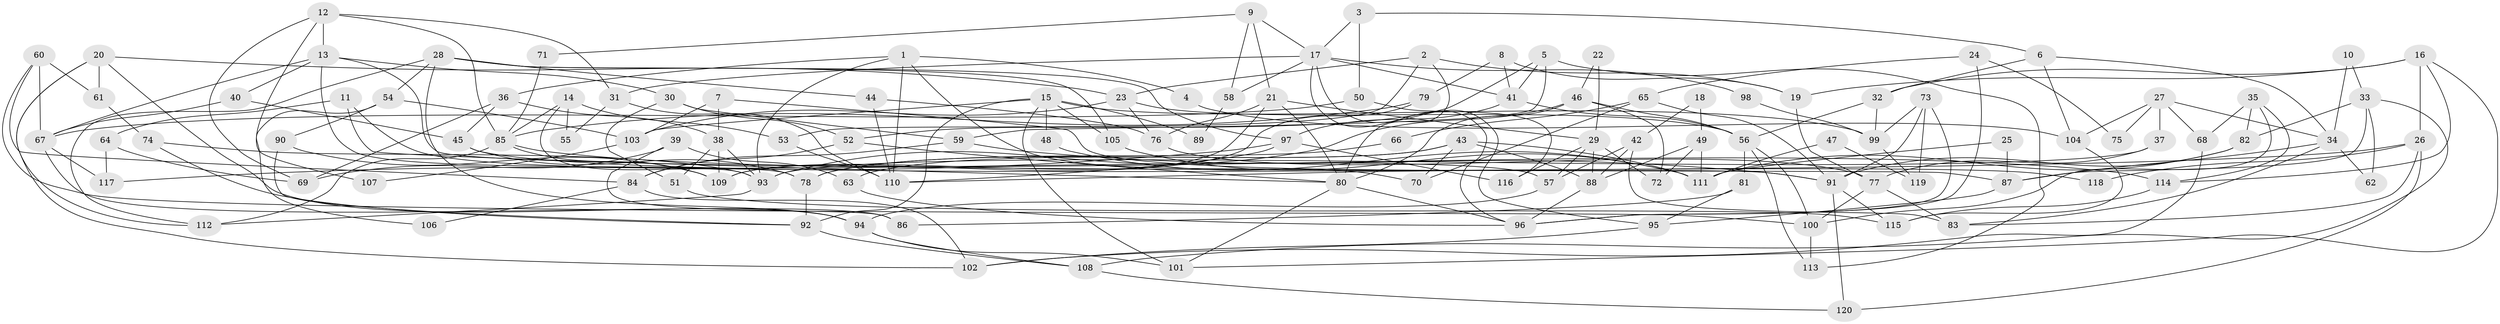 // Generated by graph-tools (version 1.1) at 2025/51/03/09/25 04:51:11]
// undirected, 120 vertices, 240 edges
graph export_dot {
graph [start="1"]
  node [color=gray90,style=filled];
  1;
  2;
  3;
  4;
  5;
  6;
  7;
  8;
  9;
  10;
  11;
  12;
  13;
  14;
  15;
  16;
  17;
  18;
  19;
  20;
  21;
  22;
  23;
  24;
  25;
  26;
  27;
  28;
  29;
  30;
  31;
  32;
  33;
  34;
  35;
  36;
  37;
  38;
  39;
  40;
  41;
  42;
  43;
  44;
  45;
  46;
  47;
  48;
  49;
  50;
  51;
  52;
  53;
  54;
  55;
  56;
  57;
  58;
  59;
  60;
  61;
  62;
  63;
  64;
  65;
  66;
  67;
  68;
  69;
  70;
  71;
  72;
  73;
  74;
  75;
  76;
  77;
  78;
  79;
  80;
  81;
  82;
  83;
  84;
  85;
  86;
  87;
  88;
  89;
  90;
  91;
  92;
  93;
  94;
  95;
  96;
  97;
  98;
  99;
  100;
  101;
  102;
  103;
  104;
  105;
  106;
  107;
  108;
  109;
  110;
  111;
  112;
  113;
  114;
  115;
  116;
  117;
  118;
  119;
  120;
  1 -- 36;
  1 -- 110;
  1 -- 4;
  1 -- 70;
  1 -- 93;
  2 -- 19;
  2 -- 23;
  2 -- 53;
  2 -- 80;
  3 -- 17;
  3 -- 50;
  3 -- 6;
  4 -- 104;
  5 -- 52;
  5 -- 59;
  5 -- 41;
  5 -- 113;
  6 -- 34;
  6 -- 32;
  6 -- 104;
  7 -- 91;
  7 -- 38;
  7 -- 103;
  8 -- 19;
  8 -- 41;
  8 -- 79;
  9 -- 17;
  9 -- 21;
  9 -- 58;
  9 -- 71;
  10 -- 33;
  10 -- 34;
  11 -- 57;
  11 -- 80;
  11 -- 64;
  12 -- 85;
  12 -- 31;
  12 -- 13;
  12 -- 69;
  12 -- 107;
  13 -- 67;
  13 -- 30;
  13 -- 40;
  13 -- 78;
  13 -- 87;
  14 -- 85;
  14 -- 53;
  14 -- 55;
  14 -- 93;
  15 -- 92;
  15 -- 103;
  15 -- 48;
  15 -- 89;
  15 -- 99;
  15 -- 101;
  15 -- 105;
  16 -- 101;
  16 -- 32;
  16 -- 19;
  16 -- 26;
  16 -- 114;
  17 -- 41;
  17 -- 96;
  17 -- 31;
  17 -- 58;
  17 -- 95;
  17 -- 98;
  18 -- 42;
  18 -- 49;
  19 -- 77;
  20 -- 94;
  20 -- 23;
  20 -- 61;
  20 -- 102;
  20 -- 112;
  21 -- 29;
  21 -- 80;
  21 -- 76;
  21 -- 109;
  22 -- 46;
  22 -- 29;
  23 -- 76;
  23 -- 56;
  23 -- 103;
  24 -- 65;
  24 -- 96;
  24 -- 75;
  25 -- 87;
  25 -- 111;
  26 -- 83;
  26 -- 110;
  26 -- 118;
  26 -- 120;
  27 -- 104;
  27 -- 37;
  27 -- 34;
  27 -- 68;
  27 -- 75;
  28 -- 112;
  28 -- 94;
  28 -- 44;
  28 -- 54;
  28 -- 97;
  28 -- 105;
  29 -- 72;
  29 -- 57;
  29 -- 88;
  29 -- 116;
  30 -- 51;
  30 -- 52;
  30 -- 59;
  31 -- 110;
  31 -- 55;
  32 -- 56;
  32 -- 99;
  33 -- 87;
  33 -- 82;
  33 -- 62;
  33 -- 108;
  34 -- 87;
  34 -- 62;
  34 -- 83;
  35 -- 114;
  35 -- 100;
  35 -- 68;
  35 -- 82;
  36 -- 38;
  36 -- 45;
  36 -- 69;
  37 -- 77;
  37 -- 93;
  38 -- 93;
  38 -- 109;
  38 -- 51;
  39 -- 86;
  39 -- 69;
  39 -- 63;
  40 -- 67;
  40 -- 45;
  41 -- 56;
  41 -- 97;
  42 -- 88;
  42 -- 83;
  42 -- 57;
  43 -- 63;
  43 -- 111;
  43 -- 70;
  43 -- 78;
  43 -- 88;
  44 -- 110;
  44 -- 76;
  45 -- 78;
  45 -- 118;
  46 -- 80;
  46 -- 93;
  46 -- 56;
  46 -- 72;
  47 -- 119;
  47 -- 111;
  48 -- 111;
  49 -- 88;
  49 -- 111;
  49 -- 72;
  50 -- 67;
  50 -- 116;
  51 -- 115;
  52 -- 84;
  52 -- 80;
  53 -- 110;
  54 -- 103;
  54 -- 90;
  54 -- 106;
  56 -- 113;
  56 -- 81;
  56 -- 100;
  57 -- 94;
  58 -- 89;
  59 -- 91;
  59 -- 84;
  60 -- 61;
  60 -- 84;
  60 -- 67;
  60 -- 100;
  61 -- 74;
  63 -- 96;
  64 -- 69;
  64 -- 117;
  65 -- 70;
  65 -- 91;
  65 -- 66;
  66 -- 78;
  67 -- 117;
  67 -- 86;
  68 -- 102;
  71 -- 85;
  73 -- 96;
  73 -- 99;
  73 -- 91;
  73 -- 119;
  74 -- 92;
  74 -- 93;
  76 -- 77;
  77 -- 100;
  77 -- 83;
  78 -- 92;
  79 -- 85;
  79 -- 109;
  80 -- 96;
  80 -- 101;
  81 -- 95;
  81 -- 86;
  82 -- 91;
  82 -- 111;
  84 -- 102;
  84 -- 106;
  85 -- 109;
  85 -- 112;
  85 -- 114;
  87 -- 95;
  88 -- 96;
  90 -- 109;
  90 -- 92;
  91 -- 120;
  91 -- 115;
  92 -- 108;
  93 -- 112;
  94 -- 101;
  94 -- 108;
  95 -- 102;
  97 -- 110;
  97 -- 116;
  97 -- 117;
  98 -- 99;
  99 -- 119;
  100 -- 113;
  103 -- 107;
  104 -- 115;
  105 -- 111;
  108 -- 120;
  114 -- 115;
}
